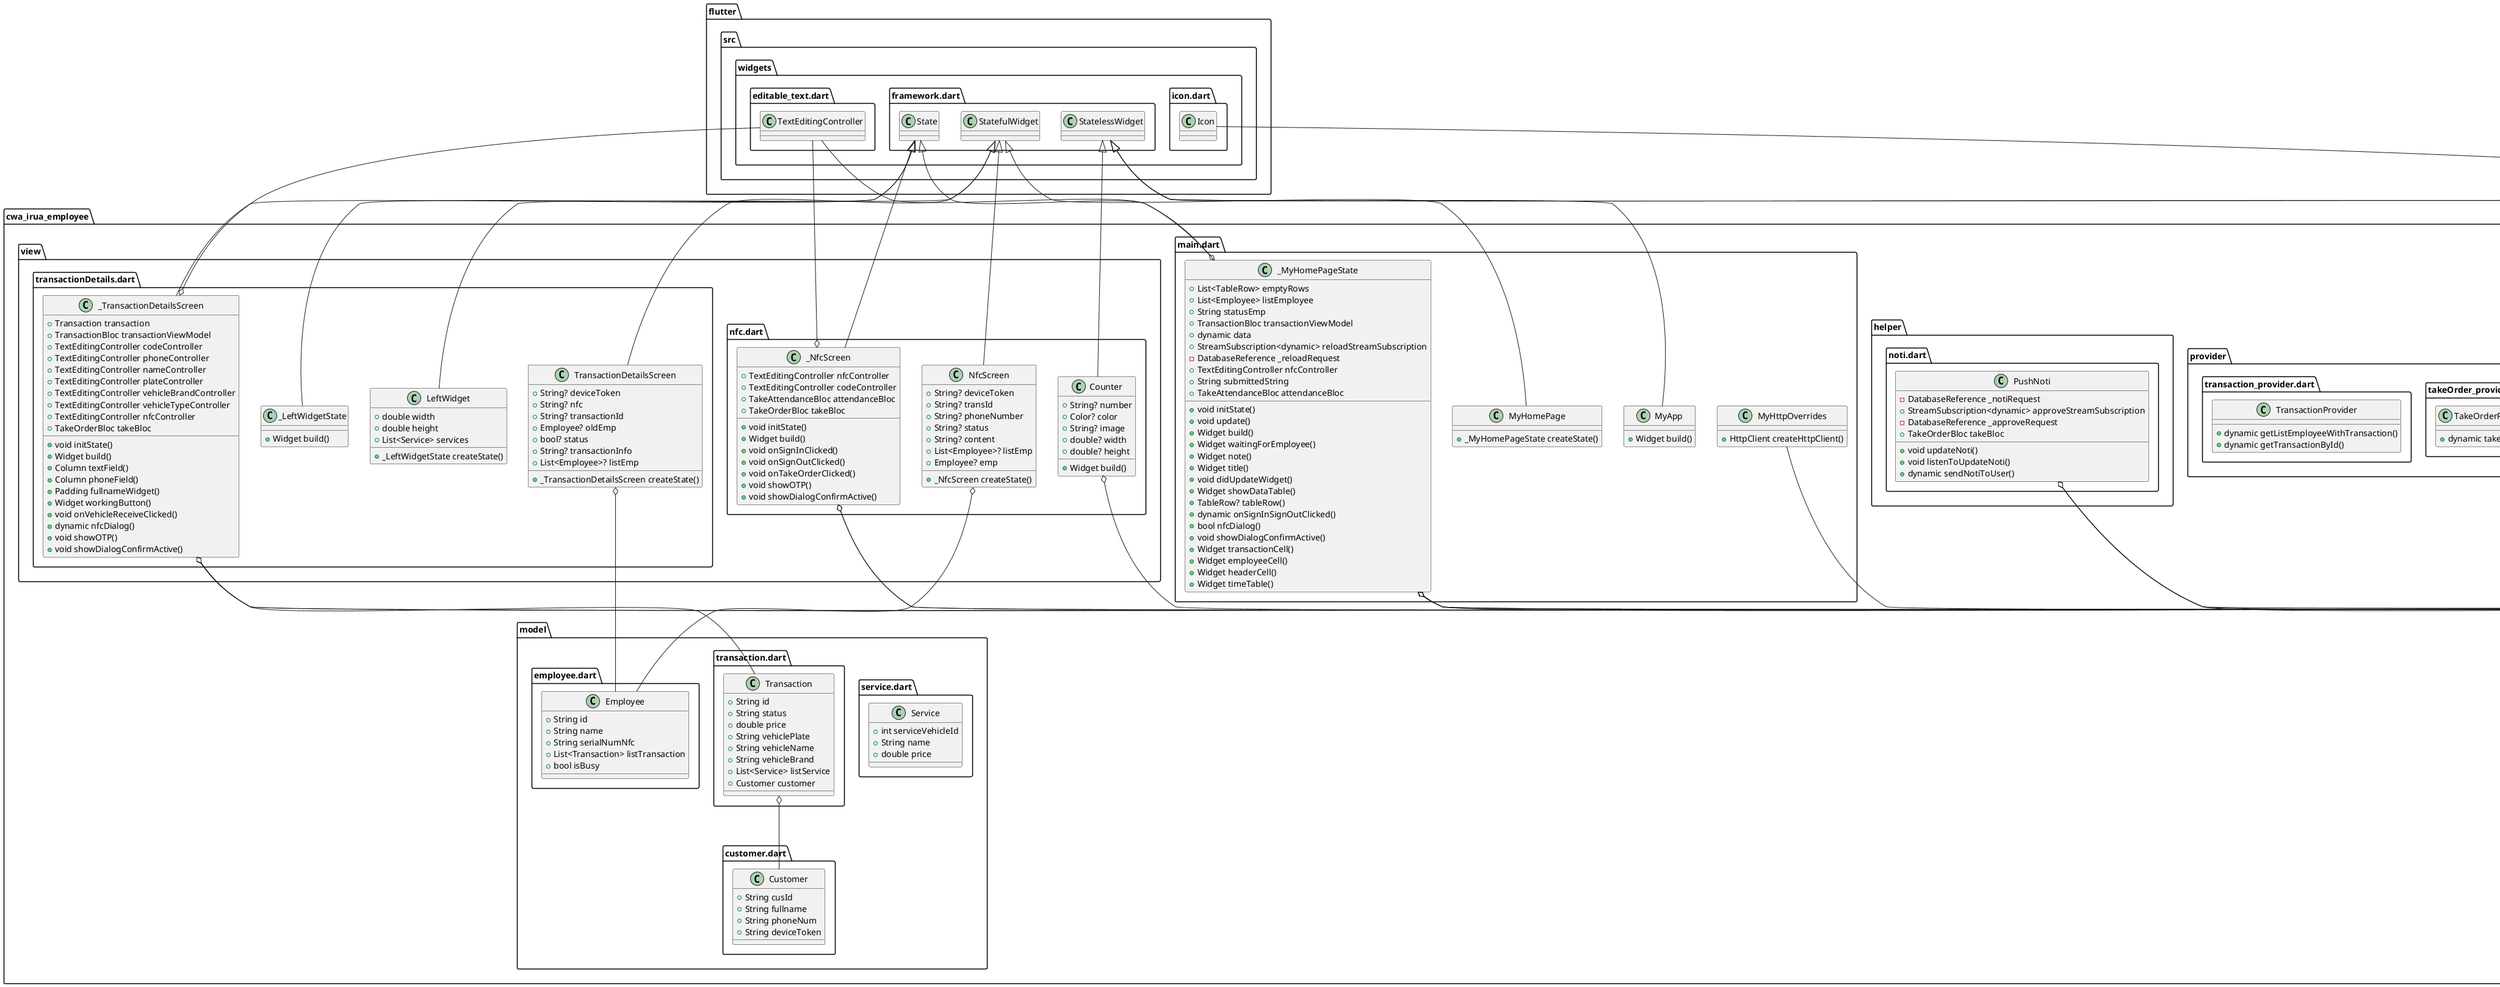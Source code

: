@startuml
set namespaceSeparator ::

class "cwa_irua_employee::widget::dialog.dart::OpenDialog" {
  {static} +void displayDialog()
  {static} +void popupDialog()
}

class "cwa_irua_employee::widget::backButton.dart::MyBackButton" {
  +Color color
  +Widget build()
}

"cwa_irua_employee::widget::backButton.dart::MyBackButton" o-- "dart::ui::Color"
"flutter::src::widgets::framework.dart::StatelessWidget" <|-- "cwa_irua_employee::widget::backButton.dart::MyBackButton"

class "cwa_irua_employee::widget::service_column.dart::ServiceColumn" {
  +String? title
  +Function? onTap
  +String? price
  +Icon? icon
  +Function? onPressedIcon
  +Widget build()
}

"cwa_irua_employee::widget::service_column.dart::ServiceColumn" o-- "flutter::src::widgets::icon.dart::Icon"
"flutter::src::widgets::framework.dart::StatelessWidget" <|-- "cwa_irua_employee::widget::service_column.dart::ServiceColumn"

class "cwa_irua_employee::widget::service_column.dart::MoneyFormat" {
  {static} +String formatMoney()
}

class "cwa_irua_employee::firebase_options.dart::DefaultFirebaseOptions" {
  {static} +FirebaseOptions android
  {static} +FirebaseOptions ios
  {static} +FirebaseOptions currentPlatform
}

"cwa_irua_employee::firebase_options.dart::DefaultFirebaseOptions" o-- "firebase_core_platform_interface::firebase_core_platform_interface.dart::FirebaseOptions"

class "cwa_irua_employee::provider::checkNfc_provider.dart::CheckNfcProvider" {
  +dynamic checkNfc()
}

class "cwa_irua_employee::provider::takeAttendance_provider.dart::TakeAttendanceProvider" {
  +dynamic takeAttendance()
  +dynamic logout()
}

class "cwa_irua_employee::provider::takeOrder_provider.dart::TakeOrderProvider" {
  +dynamic takeOrder()
}

class "cwa_irua_employee::provider::transaction_provider.dart::TransactionProvider" {
  +dynamic getListEmployeeWithTransaction()
  +dynamic getTransactionById()
}

class "cwa_irua_employee::main.dart::MyHttpOverrides" {
  +HttpClient createHttpClient()
}

"dart::_http::HttpOverrides" <|-- "cwa_irua_employee::main.dart::MyHttpOverrides"

class "cwa_irua_employee::main.dart::MyApp" {
  +Widget build()
}

"flutter::src::widgets::framework.dart::StatelessWidget" <|-- "cwa_irua_employee::main.dart::MyApp"

class "cwa_irua_employee::main.dart::MyHomePage" {
  +_MyHomePageState createState()
}

"flutter::src::widgets::framework.dart::StatefulWidget" <|-- "cwa_irua_employee::main.dart::MyHomePage"

class "cwa_irua_employee::main.dart::_MyHomePageState" {
  +List<TableRow> emptyRows
  +List<Employee> listEmployee
  +String statusEmp
  +TransactionBloc transactionViewModel
  +dynamic data
  +StreamSubscription<dynamic> reloadStreamSubscription
  -DatabaseReference _reloadRequest
  +TextEditingController nfcController
  +String submittedString
  +TakeAttendanceBloc attendanceBloc
  +void initState()
  +void update()
  +Widget build()
  +Widget waitingForEmployee()
  +Widget note()
  +Widget title()
  +void didUpdateWidget()
  +Widget showDataTable()
  +TableRow? tableRow()
  +dynamic onSignInSignOutClicked()
  +bool nfcDialog()
  +void showDialogConfirmActive()
  +Widget transactionCell()
  +Widget employeeCell()
  +Widget headerCell()
  +Widget timeTable()
}

"cwa_irua_employee::main.dart::_MyHomePageState" o-- "cwa_irua_employee::bloc::transaction_bloc.dart::TransactionBloc"
"cwa_irua_employee::main.dart::_MyHomePageState" o-- "dart::async::StreamSubscription<dynamic>"
"cwa_irua_employee::main.dart::_MyHomePageState" o-- "firebase_database::firebase_database.dart::DatabaseReference"
"cwa_irua_employee::main.dart::_MyHomePageState" o-- "flutter::src::widgets::editable_text.dart::TextEditingController"
"cwa_irua_employee::main.dart::_MyHomePageState" o-- "cwa_irua_employee::bloc::takeAttendance_bloc.dart::TakeAttendanceBloc"
"flutter::src::widgets::framework.dart::State" <|-- "cwa_irua_employee::main.dart::_MyHomePageState"

class "cwa_irua_employee::model::customer.dart::Customer" {
  +String cusId
  +String fullname
  +String phoneNum
  +String deviceToken
}

class "cwa_irua_employee::model::service.dart::Service" {
  +int serviceVehicleId
  +String name
  +double price
}

class "cwa_irua_employee::model::transaction.dart::Transaction" {
  +String id
  +String status
  +double price
  +String vehiclePlate
  +String vehicleName
  +String vehicleBrand
  +List<Service> listService
  +Customer customer
}

"cwa_irua_employee::model::transaction.dart::Transaction" o-- "cwa_irua_employee::model::customer.dart::Customer"

class "cwa_irua_employee::model::employee.dart::Employee" {
  +String id
  +String name
  +String serialNumNfc
  +List<Transaction> listTransaction
  +bool isBusy
}

class "cwa_irua_employee::view::transactionDetails.dart::TransactionDetailsScreen" {
  +String? deviceToken
  +String? nfc
  +String? transactionId
  +Employee? oldEmp
  +bool? status
  +String? transactionInfo
  +List<Employee>? listEmp
  +_TransactionDetailsScreen createState()
}

"cwa_irua_employee::view::transactionDetails.dart::TransactionDetailsScreen" o-- "cwa_irua_employee::model::employee.dart::Employee"
"flutter::src::widgets::framework.dart::StatefulWidget" <|-- "cwa_irua_employee::view::transactionDetails.dart::TransactionDetailsScreen"

class "cwa_irua_employee::view::transactionDetails.dart::_TransactionDetailsScreen" {
  +Transaction transaction
  +TransactionBloc transactionViewModel
  +TextEditingController codeController
  +TextEditingController phoneController
  +TextEditingController nameController
  +TextEditingController plateController
  +TextEditingController vehicleBrandController
  +TextEditingController vehicleTypeController
  +TextEditingController nfcController
  +TakeOrderBloc takeBloc
  +void initState()
  +Widget build()
  +Column textField()
  +Column phoneField()
  +Padding fullnameWidget()
  +Widget workingButton()
  +void onVehicleReceiveClicked()
  +dynamic nfcDialog()
  +void showOTP()
  +void showDialogConfirmActive()
}

"cwa_irua_employee::view::transactionDetails.dart::_TransactionDetailsScreen" o-- "cwa_irua_employee::model::transaction.dart::Transaction"
"cwa_irua_employee::view::transactionDetails.dart::_TransactionDetailsScreen" o-- "cwa_irua_employee::bloc::transaction_bloc.dart::TransactionBloc"
"cwa_irua_employee::view::transactionDetails.dart::_TransactionDetailsScreen" o-- "flutter::src::widgets::editable_text.dart::TextEditingController"
"cwa_irua_employee::view::transactionDetails.dart::_TransactionDetailsScreen" o-- "cwa_irua_employee::bloc::takeOrder_bloc.dart::TakeOrderBloc"
"flutter::src::widgets::framework.dart::State" <|-- "cwa_irua_employee::view::transactionDetails.dart::_TransactionDetailsScreen"

class "cwa_irua_employee::view::transactionDetails.dart::LeftWidget" {
  +double width
  +double height
  +List<Service> services
  +_LeftWidgetState createState()
}

"flutter::src::widgets::framework.dart::StatefulWidget" <|-- "cwa_irua_employee::view::transactionDetails.dart::LeftWidget"

class "cwa_irua_employee::view::transactionDetails.dart::_LeftWidgetState" {
  +Widget build()
}

"flutter::src::widgets::framework.dart::State" <|-- "cwa_irua_employee::view::transactionDetails.dart::_LeftWidgetState"

class "cwa_irua_employee::view::nfc.dart::NfcScreen" {
  +String? deviceToken
  +String? transId
  +String? phoneNumber
  +String? status
  +String? content
  +List<Employee>? listEmp
  +Employee? emp
  +_NfcScreen createState()
}

"cwa_irua_employee::view::nfc.dart::NfcScreen" o-- "cwa_irua_employee::model::employee.dart::Employee"
"flutter::src::widgets::framework.dart::StatefulWidget" <|-- "cwa_irua_employee::view::nfc.dart::NfcScreen"

class "cwa_irua_employee::view::nfc.dart::_NfcScreen" {
  +TextEditingController nfcController
  +TextEditingController codeController
  +TakeAttendanceBloc attendanceBloc
  +TakeOrderBloc takeBloc
  +void initState()
  +Widget build()
  +void onSignInClicked()
  +void onSignOutClicked()
  +void onTakeOrderClicked()
  +void showOTP()
  +void showDialogConfirmActive()
}

"cwa_irua_employee::view::nfc.dart::_NfcScreen" o-- "flutter::src::widgets::editable_text.dart::TextEditingController"
"cwa_irua_employee::view::nfc.dart::_NfcScreen" o-- "cwa_irua_employee::bloc::takeAttendance_bloc.dart::TakeAttendanceBloc"
"cwa_irua_employee::view::nfc.dart::_NfcScreen" o-- "cwa_irua_employee::bloc::takeOrder_bloc.dart::TakeOrderBloc"
"flutter::src::widgets::framework.dart::State" <|-- "cwa_irua_employee::view::nfc.dart::_NfcScreen"

class "cwa_irua_employee::view::nfc.dart::Counter" {
  +String? number
  +Color? color
  +String? image
  +double? width
  +double? height
  +Widget build()
}

"cwa_irua_employee::view::nfc.dart::Counter" o-- "dart::ui::Color"
"flutter::src::widgets::framework.dart::StatelessWidget" <|-- "cwa_irua_employee::view::nfc.dart::Counter"

class "cwa_irua_employee::helper::noti.dart::PushNoti" {
  -DatabaseReference _notiRequest
  +StreamSubscription<dynamic> approveStreamSubscription
  -DatabaseReference _approveRequest
  +TakeOrderBloc takeBloc
  +void updateNoti()
  +void listenToUpdateNoti()
  +dynamic sendNotiToUser()
}

"cwa_irua_employee::helper::noti.dart::PushNoti" o-- "firebase_database::firebase_database.dart::DatabaseReference"
"cwa_irua_employee::helper::noti.dart::PushNoti" o-- "dart::async::StreamSubscription<dynamic>"
"cwa_irua_employee::helper::noti.dart::PushNoti" o-- "cwa_irua_employee::bloc::takeOrder_bloc.dart::TakeOrderBloc"

class "cwa_irua_employee::bloc::transaction_bloc.dart::TransactionBloc" {
  +StreamController<dynamic> employeeController
  +StreamController<dynamic> transactionController
  +Stream<dynamic> listEmp
  +Stream<dynamic> transaction
  +dynamic getAll()
  +dynamic getTransaction()
  +dynamic dispose()
}

"cwa_irua_employee::bloc::transaction_bloc.dart::TransactionBloc" o-- "dart::async::StreamController<dynamic>"
"cwa_irua_employee::bloc::transaction_bloc.dart::TransactionBloc" o-- "dart::async::Stream<dynamic>"

class "cwa_irua_employee::bloc::checkNfc_bloc.dart::CheckNfcBloc" {
  +StreamController<dynamic> checkNfcStream
  +Stream<dynamic> checkNfc
  +dynamic checkNfcBloc()
  +void dispose()
}

"cwa_irua_employee::bloc::checkNfc_bloc.dart::CheckNfcBloc" o-- "dart::async::StreamController<dynamic>"
"cwa_irua_employee::bloc::checkNfc_bloc.dart::CheckNfcBloc" o-- "dart::async::Stream<dynamic>"

class "cwa_irua_employee::bloc::takeAttendance_bloc.dart::TakeAttendanceBloc" {
  +StreamController<dynamic> takeAttendance
  +StreamController<dynamic> isLogging
  +StreamController<dynamic> logoutController
  +Stream<dynamic> isLoggingStream
  +Stream<dynamic> takeAttendanceStream
  +Stream<dynamic> logoutStream
  +dynamic takeAttendanceNfc()
  +dynamic logout()
  +void dispose()
}

"cwa_irua_employee::bloc::takeAttendance_bloc.dart::TakeAttendanceBloc" o-- "dart::async::StreamController<dynamic>"
"cwa_irua_employee::bloc::takeAttendance_bloc.dart::TakeAttendanceBloc" o-- "dart::async::Stream<dynamic>"

class "cwa_irua_employee::bloc::takeOrder_bloc.dart::TakeOrderBloc" {
  +StreamController<dynamic> takeOrder
  +StreamController<dynamic> isChecking
  +Stream<dynamic> isCheckingStream
  +Stream<dynamic> takeOrderStream
  +dynamic takeOrderBloc()
  +void dispose()
}

"cwa_irua_employee::bloc::takeOrder_bloc.dart::TakeOrderBloc" o-- "dart::async::StreamController<dynamic>"
"cwa_irua_employee::bloc::takeOrder_bloc.dart::TakeOrderBloc" o-- "dart::async::Stream<dynamic>"


@enduml